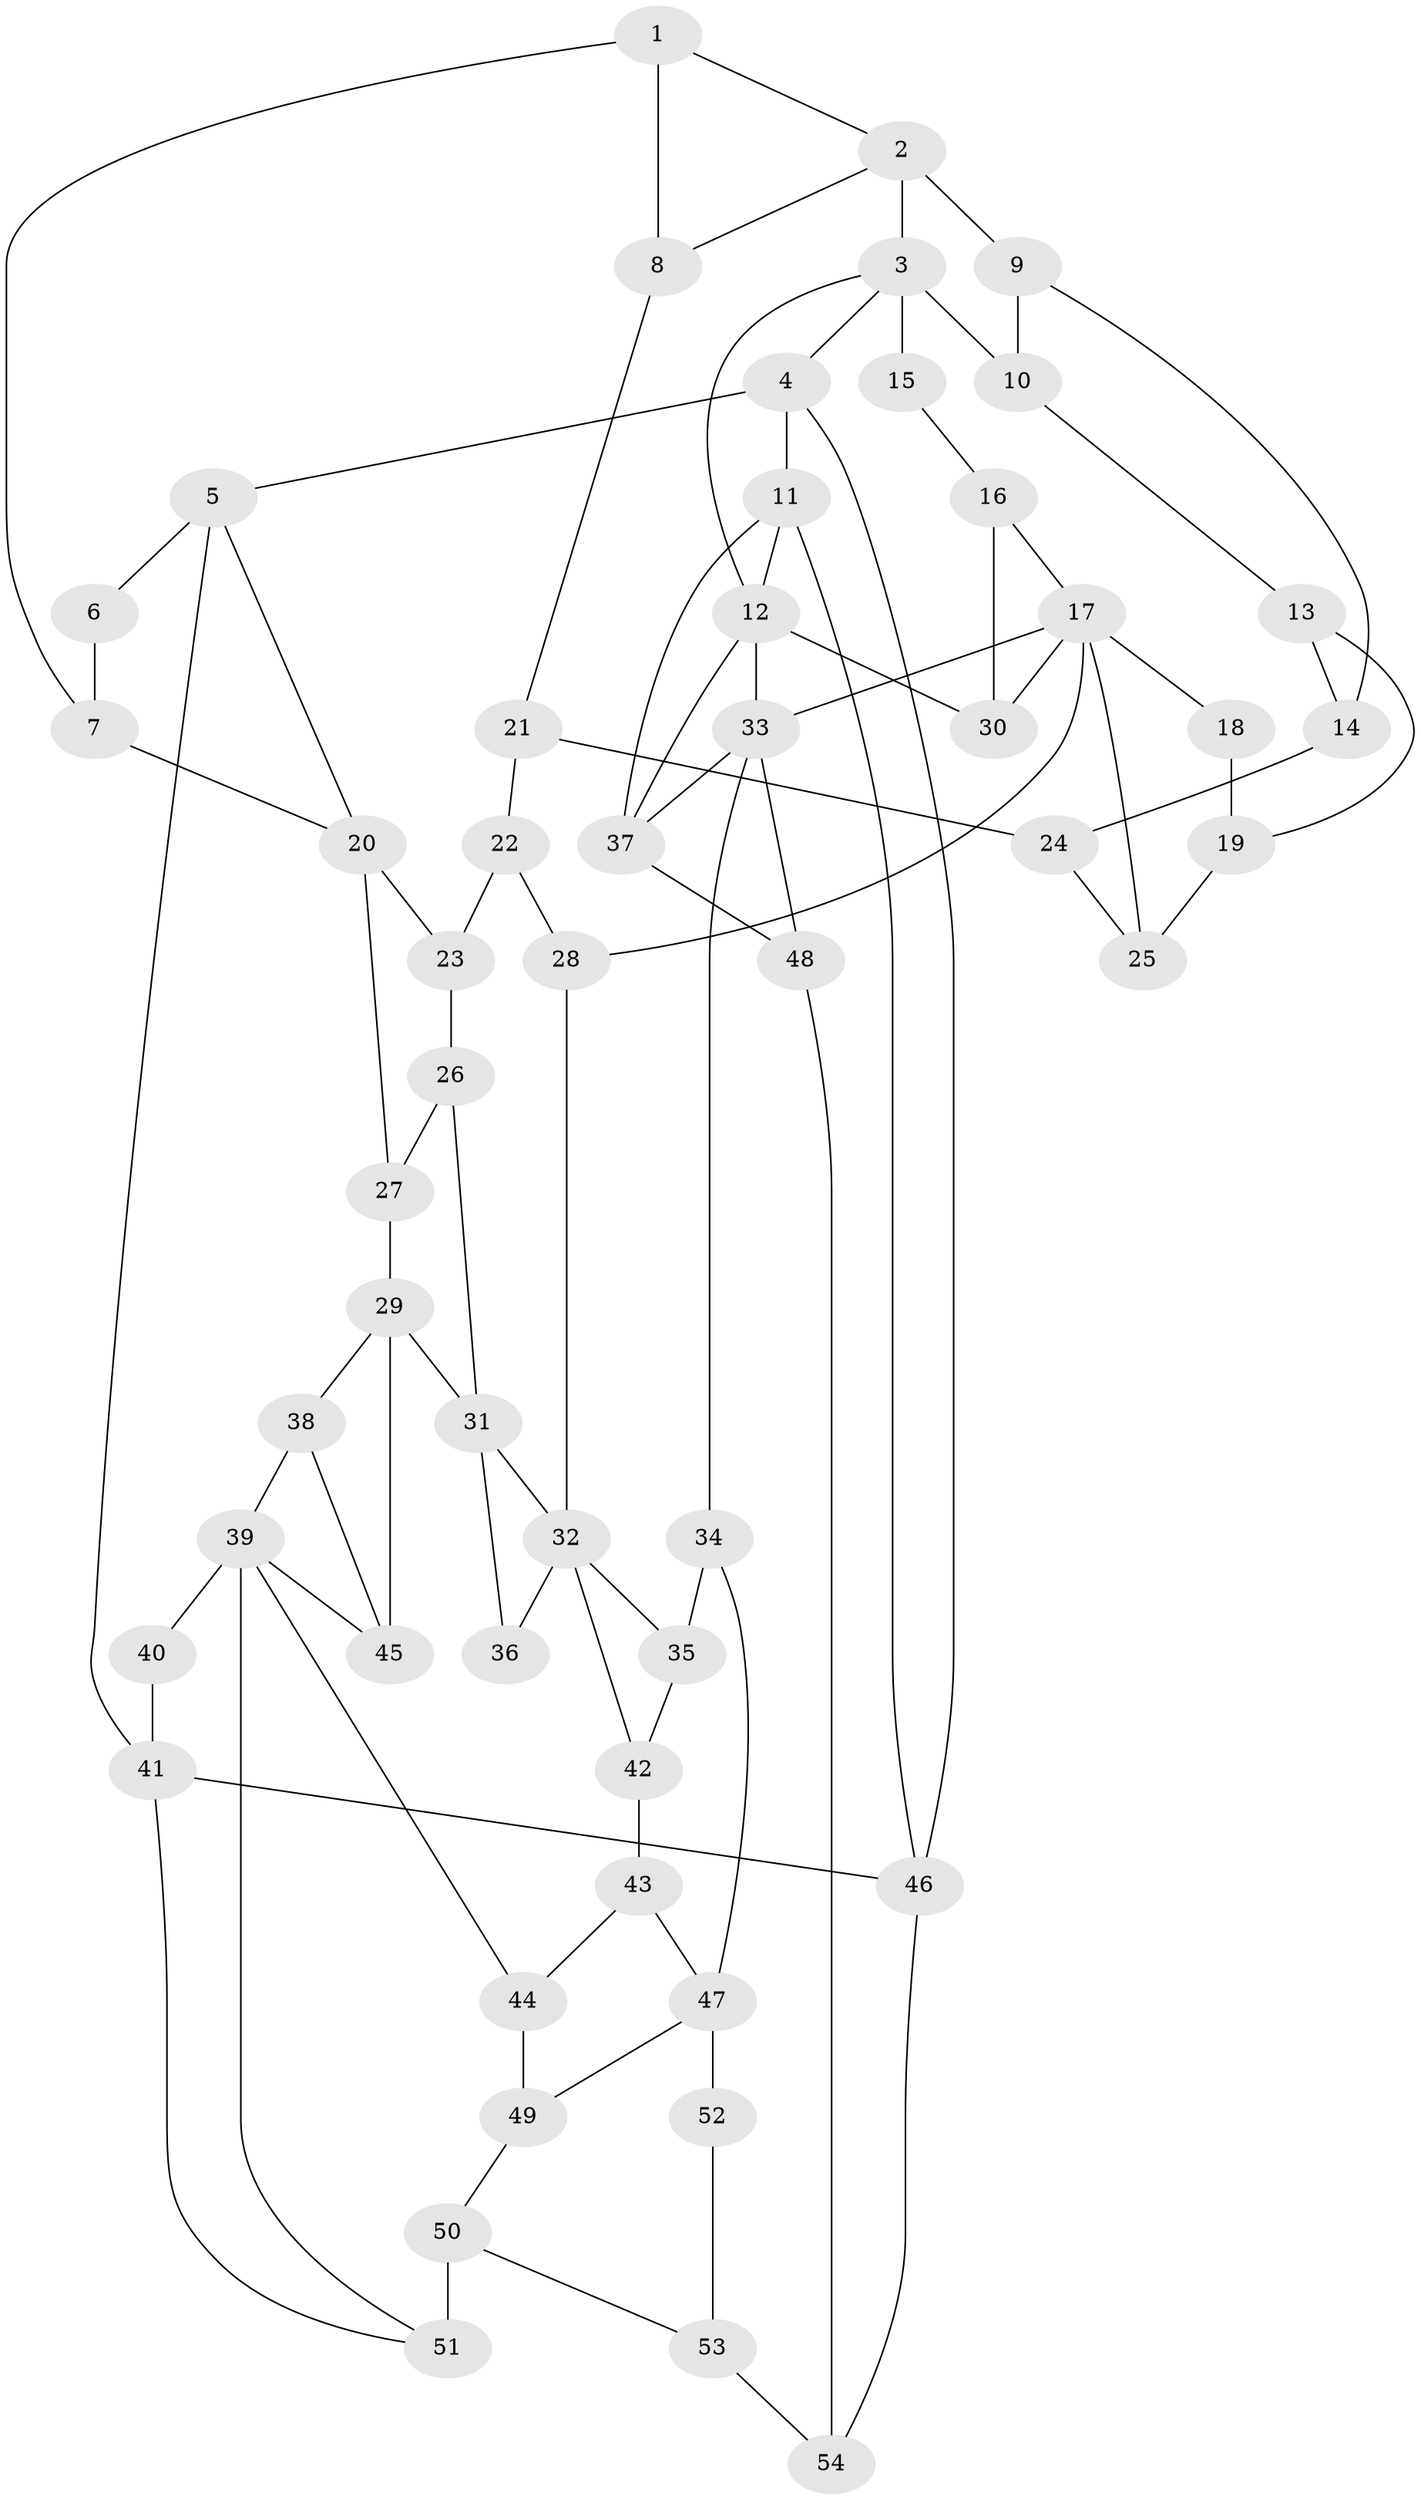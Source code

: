 // original degree distribution, {3: 0.037037037037037035, 4: 0.19444444444444445, 5: 0.5555555555555556, 6: 0.21296296296296297}
// Generated by graph-tools (version 1.1) at 2025/38/03/09/25 02:38:44]
// undirected, 54 vertices, 90 edges
graph export_dot {
graph [start="1"]
  node [color=gray90,style=filled];
  1;
  2;
  3;
  4;
  5;
  6;
  7;
  8;
  9;
  10;
  11;
  12;
  13;
  14;
  15;
  16;
  17;
  18;
  19;
  20;
  21;
  22;
  23;
  24;
  25;
  26;
  27;
  28;
  29;
  30;
  31;
  32;
  33;
  34;
  35;
  36;
  37;
  38;
  39;
  40;
  41;
  42;
  43;
  44;
  45;
  46;
  47;
  48;
  49;
  50;
  51;
  52;
  53;
  54;
  1 -- 2 [weight=1.0];
  1 -- 7 [weight=1.0];
  1 -- 8 [weight=2.0];
  2 -- 3 [weight=1.0];
  2 -- 8 [weight=1.0];
  2 -- 9 [weight=2.0];
  3 -- 4 [weight=1.0];
  3 -- 10 [weight=1.0];
  3 -- 12 [weight=1.0];
  3 -- 15 [weight=2.0];
  4 -- 5 [weight=1.0];
  4 -- 11 [weight=1.0];
  4 -- 46 [weight=1.0];
  5 -- 6 [weight=1.0];
  5 -- 20 [weight=1.0];
  5 -- 41 [weight=1.0];
  6 -- 7 [weight=1.0];
  7 -- 20 [weight=1.0];
  8 -- 21 [weight=1.0];
  9 -- 10 [weight=1.0];
  9 -- 14 [weight=1.0];
  10 -- 13 [weight=1.0];
  11 -- 12 [weight=1.0];
  11 -- 37 [weight=2.0];
  11 -- 46 [weight=1.0];
  12 -- 30 [weight=1.0];
  12 -- 33 [weight=1.0];
  12 -- 37 [weight=1.0];
  13 -- 14 [weight=1.0];
  13 -- 19 [weight=2.0];
  14 -- 24 [weight=1.0];
  15 -- 16 [weight=1.0];
  16 -- 17 [weight=1.0];
  16 -- 30 [weight=1.0];
  17 -- 18 [weight=1.0];
  17 -- 25 [weight=1.0];
  17 -- 28 [weight=1.0];
  17 -- 30 [weight=1.0];
  17 -- 33 [weight=1.0];
  18 -- 19 [weight=2.0];
  19 -- 25 [weight=1.0];
  20 -- 23 [weight=1.0];
  20 -- 27 [weight=2.0];
  21 -- 22 [weight=1.0];
  21 -- 24 [weight=1.0];
  22 -- 23 [weight=1.0];
  22 -- 28 [weight=1.0];
  23 -- 26 [weight=1.0];
  24 -- 25 [weight=1.0];
  26 -- 27 [weight=2.0];
  26 -- 31 [weight=1.0];
  27 -- 29 [weight=2.0];
  28 -- 32 [weight=1.0];
  29 -- 31 [weight=2.0];
  29 -- 38 [weight=1.0];
  29 -- 45 [weight=1.0];
  31 -- 32 [weight=1.0];
  31 -- 36 [weight=1.0];
  32 -- 35 [weight=1.0];
  32 -- 36 [weight=2.0];
  32 -- 42 [weight=1.0];
  33 -- 34 [weight=2.0];
  33 -- 37 [weight=1.0];
  33 -- 48 [weight=1.0];
  34 -- 35 [weight=1.0];
  34 -- 47 [weight=2.0];
  35 -- 42 [weight=1.0];
  37 -- 48 [weight=2.0];
  38 -- 39 [weight=1.0];
  38 -- 45 [weight=1.0];
  39 -- 40 [weight=2.0];
  39 -- 44 [weight=1.0];
  39 -- 45 [weight=1.0];
  39 -- 51 [weight=1.0];
  40 -- 41 [weight=1.0];
  41 -- 46 [weight=1.0];
  41 -- 51 [weight=1.0];
  42 -- 43 [weight=1.0];
  43 -- 44 [weight=1.0];
  43 -- 47 [weight=1.0];
  44 -- 49 [weight=1.0];
  46 -- 54 [weight=1.0];
  47 -- 49 [weight=1.0];
  47 -- 52 [weight=2.0];
  48 -- 54 [weight=1.0];
  49 -- 50 [weight=1.0];
  50 -- 51 [weight=4.0];
  50 -- 53 [weight=1.0];
  52 -- 53 [weight=1.0];
  53 -- 54 [weight=1.0];
}
